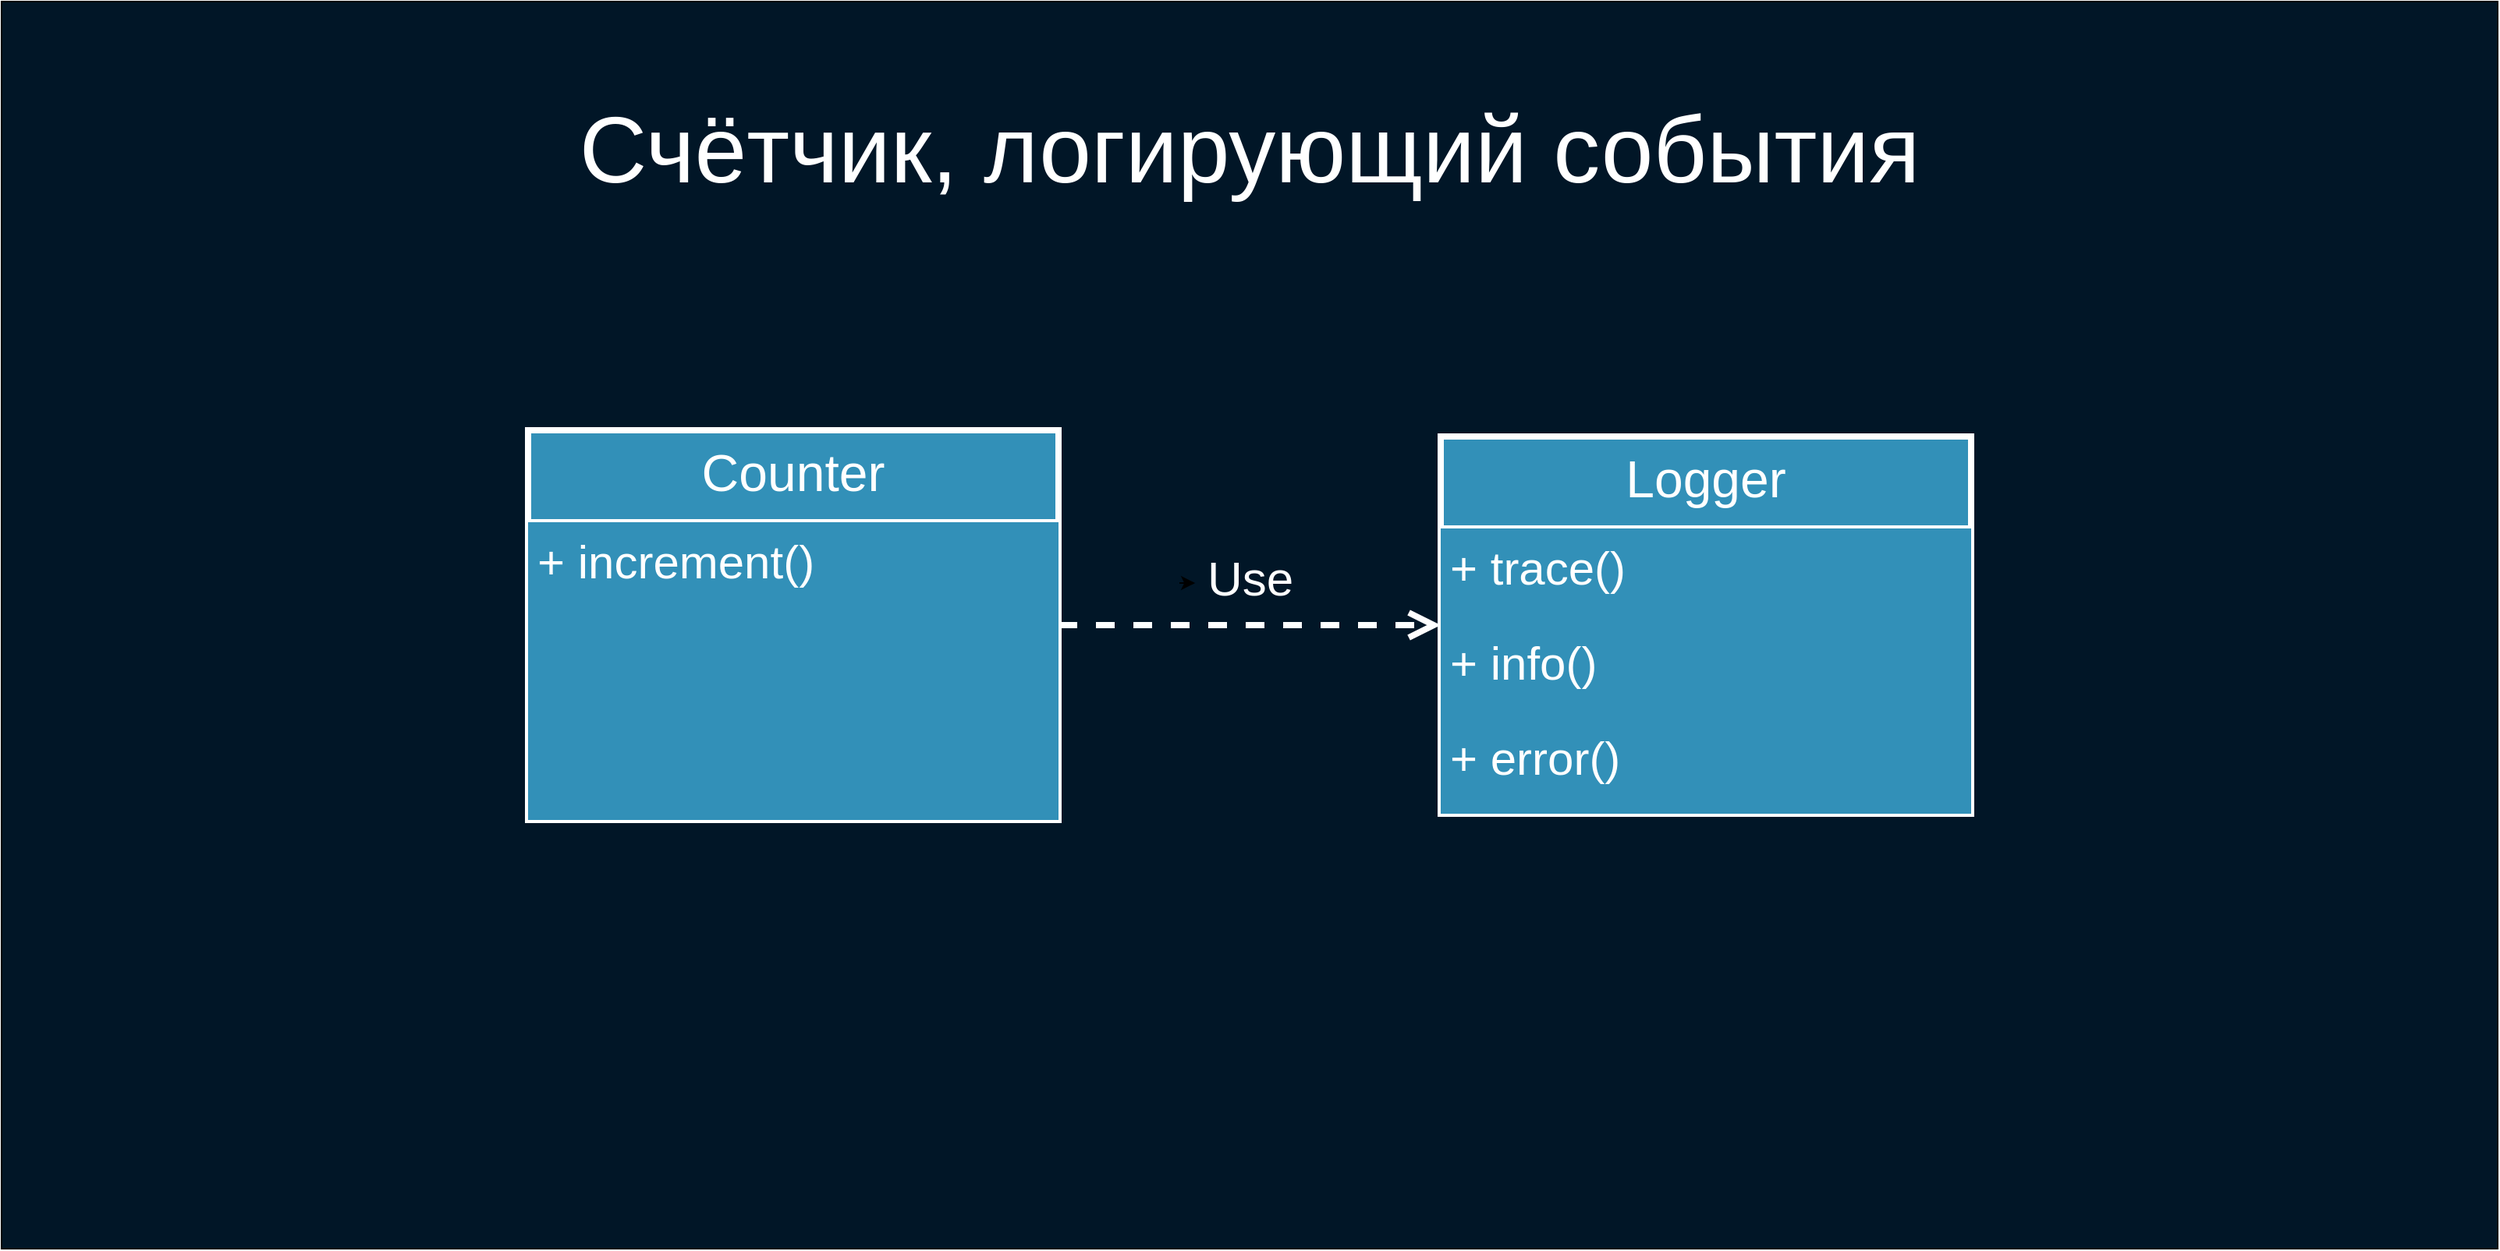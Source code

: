 <mxfile version="13.0.3" type="device"><diagram name="Page-1" id="b5b7bab2-c9e2-2cf4-8b2a-24fd1a2a6d21"><mxGraphModel dx="4154" dy="967" grid="1" gridSize="10" guides="1" tooltips="1" connect="1" arrows="1" fold="1" page="1" pageScale="1" pageWidth="827" pageHeight="1169" background="#ffffff" math="0" shadow="0"><root><mxCell id="0"/><mxCell id="1" parent="0"/><mxCell id="crDRbli0xWPwZ9U8P9Jx-28" value="" style="rounded=0;whiteSpace=wrap;html=1;fillColor=#011627;fontSize=30;fontColor=#FFFFFF;strokeColor=#000000;" parent="1" vertex="1"><mxGeometry x="-1860" y="80" width="1600" height="800" as="geometry"/></mxCell><mxCell id="DCdFdqNJGPphD0C1cl4i-5" value="Use" style="endArrow=open;endSize=12;dashed=1;html=1;fontSize=31;fontColor=#FFFFFF;strokeColor=#FFFFFF;entryX=0;entryY=0.5;entryDx=0;entryDy=0;strokeWidth=4;labelBackgroundColor=none;rounded=0;exitX=1;exitY=0.5;exitDx=0;exitDy=0;" parent="1" source="fc85EqQCNn19HfAKvMMl-13" target="fc85EqQCNn19HfAKvMMl-9" edge="1"><mxGeometry y="30" width="160" relative="1" as="geometry"><mxPoint x="-1255" y="480" as="sourcePoint"/><mxPoint x="-955" y="480" as="targetPoint"/><Array as="points"/><mxPoint as="offset"/></mxGeometry></mxCell><mxCell id="jOwIxk3vogOaWyEmxDxG-8" style="edgeStyle=orthogonalEdgeStyle;rounded=0;orthogonalLoop=1;jettySize=auto;html=1;exitX=0.5;exitY=1;exitDx=0;exitDy=0;entryX=0.553;entryY=0.974;entryDx=0;entryDy=0;entryPerimeter=0;fontSize=33;fontColor=#FFFFFF;" parent="1" edge="1"><mxGeometry relative="1" as="geometry"><mxPoint x="-1105" y="453" as="sourcePoint"/><mxPoint x="-1094.93" y="452.48" as="targetPoint"/></mxGeometry></mxCell><mxCell id="jOwIxk3vogOaWyEmxDxG-9" value="Счётчик, логирующий события" style="text;html=1;strokeColor=none;fillColor=none;align=center;verticalAlign=middle;whiteSpace=wrap;rounded=0;fontSize=60;fontColor=#FFFFFF;" parent="1" vertex="1"><mxGeometry x="-1558.13" y="140" width="996.25" height="70" as="geometry"/></mxCell><mxCell id="fc85EqQCNn19HfAKvMMl-9" value="Logger" style="swimlane;fontStyle=0;align=center;verticalAlign=top;childLayout=stackLayout;horizontal=1;startSize=59;horizontalStack=0;resizeParent=1;resizeParentMax=0;resizeLast=0;collapsible=1;marginBottom=0;strokeColor=#FFFFFF;strokeWidth=4;fillColor=#3290B8;fontSize=33;fontColor=#FFFFFF;labelBackgroundColor=none;" vertex="1" parent="1"><mxGeometry x="-937.5" y="359" width="340" height="242" as="geometry"/></mxCell><mxCell id="fc85EqQCNn19HfAKvMMl-12" value="+ trace()" style="text;strokeColor=none;fillColor=#3290B8;align=left;verticalAlign=top;spacingLeft=4;spacingRight=4;overflow=hidden;rotatable=0;points=[[0,0.5],[1,0.5]];portConstraint=eastwest;fontColor=#FFFFFF;fontSize=30;labelBackgroundColor=none;" vertex="1" parent="fc85EqQCNn19HfAKvMMl-9"><mxGeometry y="59" width="340" height="61" as="geometry"/></mxCell><mxCell id="fc85EqQCNn19HfAKvMMl-15" value="+ info()" style="text;strokeColor=none;fillColor=#3290B8;align=left;verticalAlign=top;spacingLeft=4;spacingRight=4;overflow=hidden;rotatable=0;points=[[0,0.5],[1,0.5]];portConstraint=eastwest;fontColor=#FFFFFF;fontSize=30;labelBackgroundColor=none;" vertex="1" parent="fc85EqQCNn19HfAKvMMl-9"><mxGeometry y="120" width="340" height="61" as="geometry"/></mxCell><mxCell id="fc85EqQCNn19HfAKvMMl-16" value="+ error()" style="text;strokeColor=none;fillColor=#3290B8;align=left;verticalAlign=top;spacingLeft=4;spacingRight=4;overflow=hidden;rotatable=0;points=[[0,0.5],[1,0.5]];portConstraint=eastwest;fontColor=#FFFFFF;fontSize=30;labelBackgroundColor=none;" vertex="1" parent="fc85EqQCNn19HfAKvMMl-9"><mxGeometry y="181" width="340" height="61" as="geometry"/></mxCell><mxCell id="fc85EqQCNn19HfAKvMMl-13" value="Counter" style="swimlane;fontStyle=0;align=center;verticalAlign=top;childLayout=stackLayout;horizontal=1;startSize=59;horizontalStack=0;resizeParent=1;resizeParentMax=0;resizeLast=0;collapsible=1;marginBottom=0;strokeColor=#FFFFFF;strokeWidth=4;fillColor=#3290B8;fontSize=33;fontColor=#FFFFFF;labelBackgroundColor=none;" vertex="1" parent="1"><mxGeometry x="-1522.5" y="355" width="340" height="250" as="geometry"/></mxCell><mxCell id="fc85EqQCNn19HfAKvMMl-14" value="+ increment()" style="text;strokeColor=none;fillColor=#3290B8;align=left;verticalAlign=top;spacingLeft=4;spacingRight=4;overflow=hidden;rotatable=0;points=[[0,0.5],[1,0.5]];portConstraint=eastwest;fontColor=#FFFFFF;fontSize=30;labelBackgroundColor=none;" vertex="1" parent="fc85EqQCNn19HfAKvMMl-13"><mxGeometry y="59" width="340" height="191" as="geometry"/></mxCell></root></mxGraphModel></diagram></mxfile>